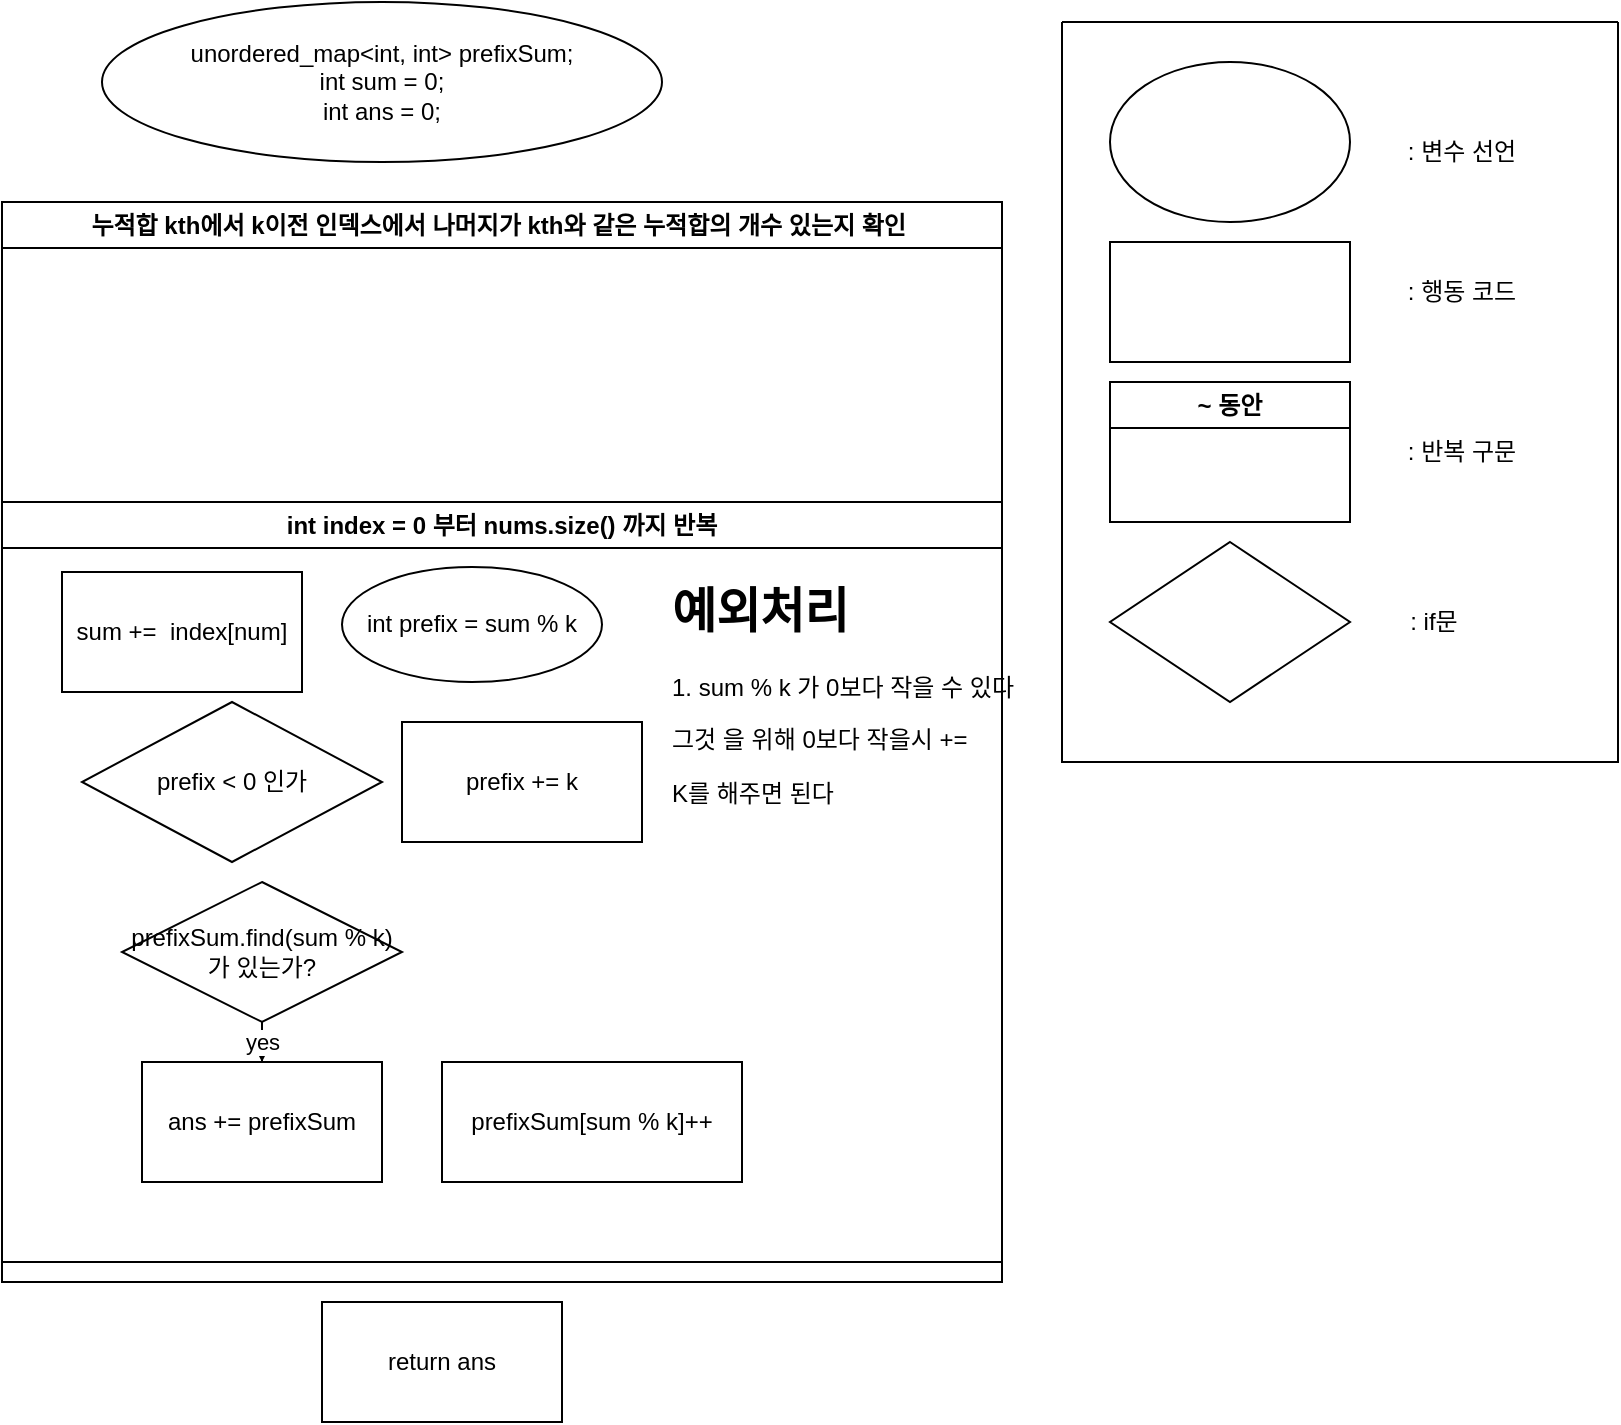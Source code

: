 <mxfile version="22.1.16" type="device">
  <diagram name="페이지-1" id="QyoxvO34wUBVvBbFTE0V">
    <mxGraphModel dx="738" dy="446" grid="1" gridSize="10" guides="1" tooltips="1" connect="1" arrows="1" fold="1" page="1" pageScale="1" pageWidth="827" pageHeight="1169" math="0" shadow="0">
      <root>
        <mxCell id="0" />
        <mxCell id="1" parent="0" />
        <mxCell id="XsiyjalIbrC-Lk74nL4q-1" value="누적합 kth에서 k이전 인덱스에서 나머지가 kth와 같은 누적합의 개수 있는지 확인&amp;nbsp;" style="swimlane;whiteSpace=wrap;html=1;" vertex="1" parent="1">
          <mxGeometry x="10" y="140" width="500" height="540" as="geometry" />
        </mxCell>
        <mxCell id="XsiyjalIbrC-Lk74nL4q-2" value="int index = 0 부터 nums.size() 까지 반복" style="swimlane;whiteSpace=wrap;html=1;" vertex="1" parent="XsiyjalIbrC-Lk74nL4q-1">
          <mxGeometry y="150" width="500" height="380" as="geometry" />
        </mxCell>
        <mxCell id="XsiyjalIbrC-Lk74nL4q-3" value="&lt;h1&gt;예외처리&lt;/h1&gt;&lt;p&gt;1. sum % k 가 0보다 작을 수 있다&lt;/p&gt;&lt;p&gt;그것 을 위해 0보다 작을시 +=&amp;nbsp;&lt;/p&gt;&lt;p&gt;K를 해주면 된다&lt;/p&gt;" style="text;html=1;strokeColor=none;fillColor=none;spacing=5;spacingTop=-20;whiteSpace=wrap;overflow=hidden;rounded=0;" vertex="1" parent="XsiyjalIbrC-Lk74nL4q-2">
          <mxGeometry x="330" y="35" width="190" height="120" as="geometry" />
        </mxCell>
        <mxCell id="XsiyjalIbrC-Lk74nL4q-4" value="yes" style="edgeStyle=orthogonalEdgeStyle;rounded=0;orthogonalLoop=1;jettySize=auto;html=1;entryX=0.5;entryY=0;entryDx=0;entryDy=0;" edge="1" parent="XsiyjalIbrC-Lk74nL4q-2" source="XsiyjalIbrC-Lk74nL4q-6" target="XsiyjalIbrC-Lk74nL4q-11">
          <mxGeometry relative="1" as="geometry">
            <mxPoint x="150" y="270" as="targetPoint" />
          </mxGeometry>
        </mxCell>
        <mxCell id="XsiyjalIbrC-Lk74nL4q-6" value="prefixSum.find(sum % k) 가 있는가?" style="rhombus;whiteSpace=wrap;html=1;" vertex="1" parent="XsiyjalIbrC-Lk74nL4q-2">
          <mxGeometry x="60" y="190" width="140" height="70" as="geometry" />
        </mxCell>
        <mxCell id="XsiyjalIbrC-Lk74nL4q-7" value="sum +=&amp;nbsp; index[num]" style="rounded=0;whiteSpace=wrap;html=1;" vertex="1" parent="XsiyjalIbrC-Lk74nL4q-2">
          <mxGeometry x="30" y="35" width="120" height="60" as="geometry" />
        </mxCell>
        <mxCell id="XsiyjalIbrC-Lk74nL4q-10" value="prefixSum[sum % k]++" style="whiteSpace=wrap;html=1;" vertex="1" parent="XsiyjalIbrC-Lk74nL4q-2">
          <mxGeometry x="220" y="280" width="150" height="60" as="geometry" />
        </mxCell>
        <mxCell id="XsiyjalIbrC-Lk74nL4q-11" value="ans += prefixSum" style="whiteSpace=wrap;html=1;" vertex="1" parent="XsiyjalIbrC-Lk74nL4q-2">
          <mxGeometry x="70" y="280" width="120" height="60" as="geometry" />
        </mxCell>
        <mxCell id="XsiyjalIbrC-Lk74nL4q-24" value="int prefix = sum % k" style="ellipse;whiteSpace=wrap;html=1;" vertex="1" parent="XsiyjalIbrC-Lk74nL4q-2">
          <mxGeometry x="170" y="32.5" width="130" height="57.5" as="geometry" />
        </mxCell>
        <mxCell id="XsiyjalIbrC-Lk74nL4q-27" value="prefix &amp;lt; 0 인가" style="rhombus;whiteSpace=wrap;html=1;" vertex="1" parent="XsiyjalIbrC-Lk74nL4q-2">
          <mxGeometry x="40" y="100" width="150" height="80" as="geometry" />
        </mxCell>
        <mxCell id="XsiyjalIbrC-Lk74nL4q-28" value="prefix += k" style="rounded=0;whiteSpace=wrap;html=1;" vertex="1" parent="XsiyjalIbrC-Lk74nL4q-2">
          <mxGeometry x="200" y="110" width="120" height="60" as="geometry" />
        </mxCell>
        <mxCell id="XsiyjalIbrC-Lk74nL4q-12" value="unordered_map&amp;lt;int, int&amp;gt; prefixSum;&lt;br&gt;int sum = 0;&lt;br&gt;int ans = 0;" style="ellipse;whiteSpace=wrap;html=1;" vertex="1" parent="1">
          <mxGeometry x="60" y="40" width="280" height="80" as="geometry" />
        </mxCell>
        <mxCell id="XsiyjalIbrC-Lk74nL4q-13" value="" style="swimlane;startSize=0;" vertex="1" parent="1">
          <mxGeometry x="540" y="50" width="278" height="370" as="geometry" />
        </mxCell>
        <mxCell id="XsiyjalIbrC-Lk74nL4q-14" value="" style="ellipse;whiteSpace=wrap;html=1;" vertex="1" parent="XsiyjalIbrC-Lk74nL4q-13">
          <mxGeometry x="24" y="20" width="120" height="80" as="geometry" />
        </mxCell>
        <mxCell id="XsiyjalIbrC-Lk74nL4q-15" value=": 변수 선언" style="text;html=1;align=center;verticalAlign=middle;whiteSpace=wrap;rounded=0;" vertex="1" parent="XsiyjalIbrC-Lk74nL4q-13">
          <mxGeometry x="170" y="50" width="60" height="30" as="geometry" />
        </mxCell>
        <mxCell id="XsiyjalIbrC-Lk74nL4q-16" value="" style="rounded=0;whiteSpace=wrap;html=1;" vertex="1" parent="XsiyjalIbrC-Lk74nL4q-13">
          <mxGeometry x="24" y="110" width="120" height="60" as="geometry" />
        </mxCell>
        <mxCell id="XsiyjalIbrC-Lk74nL4q-17" value=": 행동 코드" style="text;html=1;align=center;verticalAlign=middle;whiteSpace=wrap;rounded=0;" vertex="1" parent="XsiyjalIbrC-Lk74nL4q-13">
          <mxGeometry x="170" y="120" width="60" height="30" as="geometry" />
        </mxCell>
        <mxCell id="XsiyjalIbrC-Lk74nL4q-18" value="~ 동안" style="swimlane;whiteSpace=wrap;html=1;" vertex="1" parent="XsiyjalIbrC-Lk74nL4q-13">
          <mxGeometry x="24" y="180" width="120" height="70" as="geometry" />
        </mxCell>
        <mxCell id="XsiyjalIbrC-Lk74nL4q-19" value=": 반복 구문" style="text;html=1;align=center;verticalAlign=middle;whiteSpace=wrap;rounded=0;" vertex="1" parent="XsiyjalIbrC-Lk74nL4q-13">
          <mxGeometry x="170" y="200" width="60" height="30" as="geometry" />
        </mxCell>
        <mxCell id="XsiyjalIbrC-Lk74nL4q-20" value="" style="rhombus;whiteSpace=wrap;html=1;" vertex="1" parent="XsiyjalIbrC-Lk74nL4q-13">
          <mxGeometry x="24" y="260" width="120" height="80" as="geometry" />
        </mxCell>
        <mxCell id="XsiyjalIbrC-Lk74nL4q-21" value=": if문" style="text;html=1;align=center;verticalAlign=middle;whiteSpace=wrap;rounded=0;" vertex="1" parent="XsiyjalIbrC-Lk74nL4q-13">
          <mxGeometry x="156" y="285" width="60" height="30" as="geometry" />
        </mxCell>
        <mxCell id="XsiyjalIbrC-Lk74nL4q-22" value="return ans" style="whiteSpace=wrap;html=1;" vertex="1" parent="1">
          <mxGeometry x="170" y="690" width="120" height="60" as="geometry" />
        </mxCell>
      </root>
    </mxGraphModel>
  </diagram>
</mxfile>
